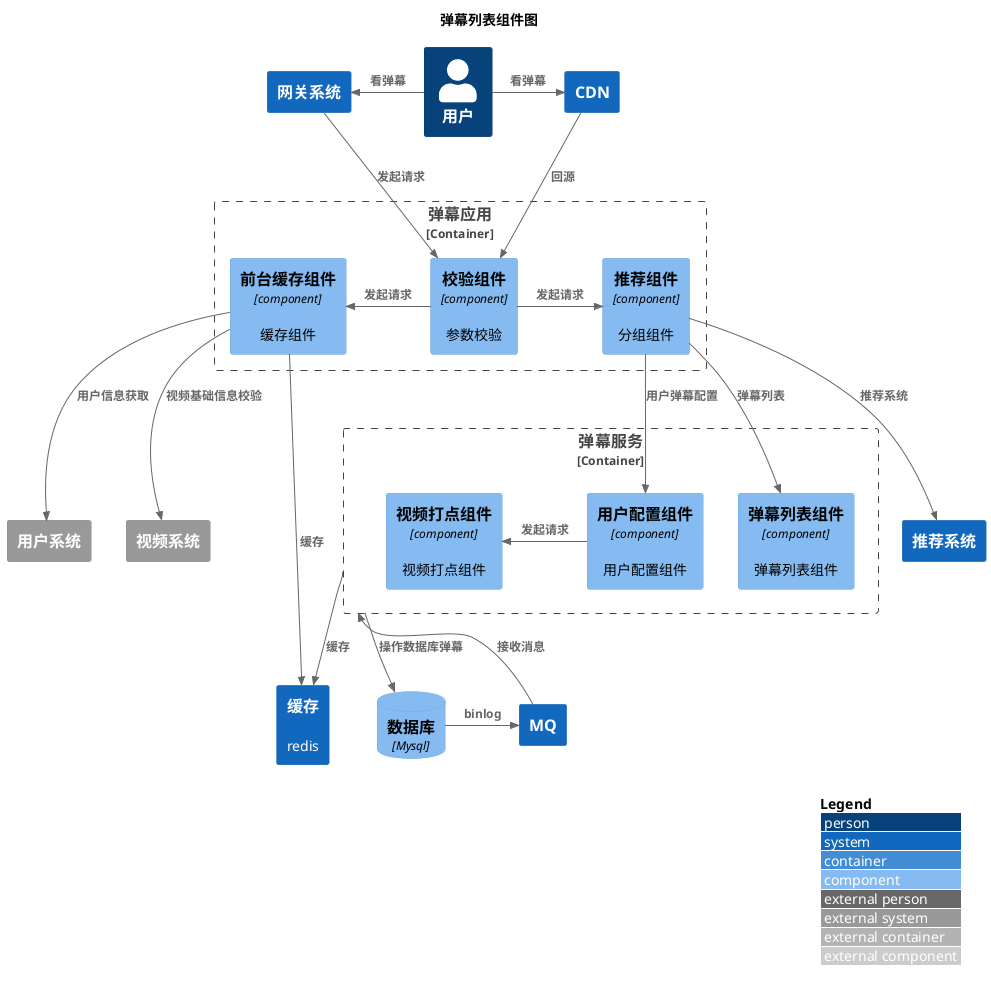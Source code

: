 @startuml
!include <C4/C4_Component>
LAYOUT_WITH_LEGEND()

title 弹幕列表组件图

Person(user, "用户")
System(gateway,"网关系统")
System(CDN,"CDN")
Rel_L(user, gateway, "看弹幕")
Rel_R(user, CDN, "看弹幕")

Container_Boundary(barrageFacade, "弹幕应用"){
   Component(checkComponent, "校验组件", "component", "参数校验")
   Component(recComponent, "推荐组件", "component", "分组组件")
   Component(facadeCacheComponent, "前台缓存组件", "component", "缓存组件")
   Rel_L(checkComponent, facadeCacheComponent, "发起请求")
   Rel_R(checkComponent, recComponent, "发起请求")
}
Container_Boundary(barrageService, "弹幕服务"){
   Component(userProfileComponent, "用户配置组件", "component", "用户配置组件")
   Component(profileComponent, "视频打点组件", "component", "视频打点组件")
   Component(listComponent, "弹幕列表组件", "component", "弹幕列表组件")
   Rel_L(userProfileComponent, profileComponent, "发起请求")
}
System_Ext(userSystem,"用户系统")
System_Ext(videoSystem,"视频系统")
System(tpp,"推荐系统")
System(rocketmq,"MQ")
System(redis,"缓存","redis")
ComponentDb(db, "数据库", "Mysql")

Rel(gateway, checkComponent, "发起请求")
Rel(CDN, checkComponent, "回源")
Rel(facadeCacheComponent,videoSystem, "视频基础信息校验")
Rel(facadeCacheComponent,userSystem, "用户信息获取")
Rel(facadeCacheComponent,redis, "缓存")

Rel(recComponent,tpp, "推荐系统")
Rel(recComponent,userProfileComponent, "用户弹幕配置")
Rel(recComponent,listComponent, "弹幕列表")

Rel(barrageService,db, "操作数据库弹幕")
Rel(barrageService,redis, "缓存")
Rel_R(db,rocketmq, "binlog")
Rel_U(rocketmq,barrageService, "接收消息")
@enduml